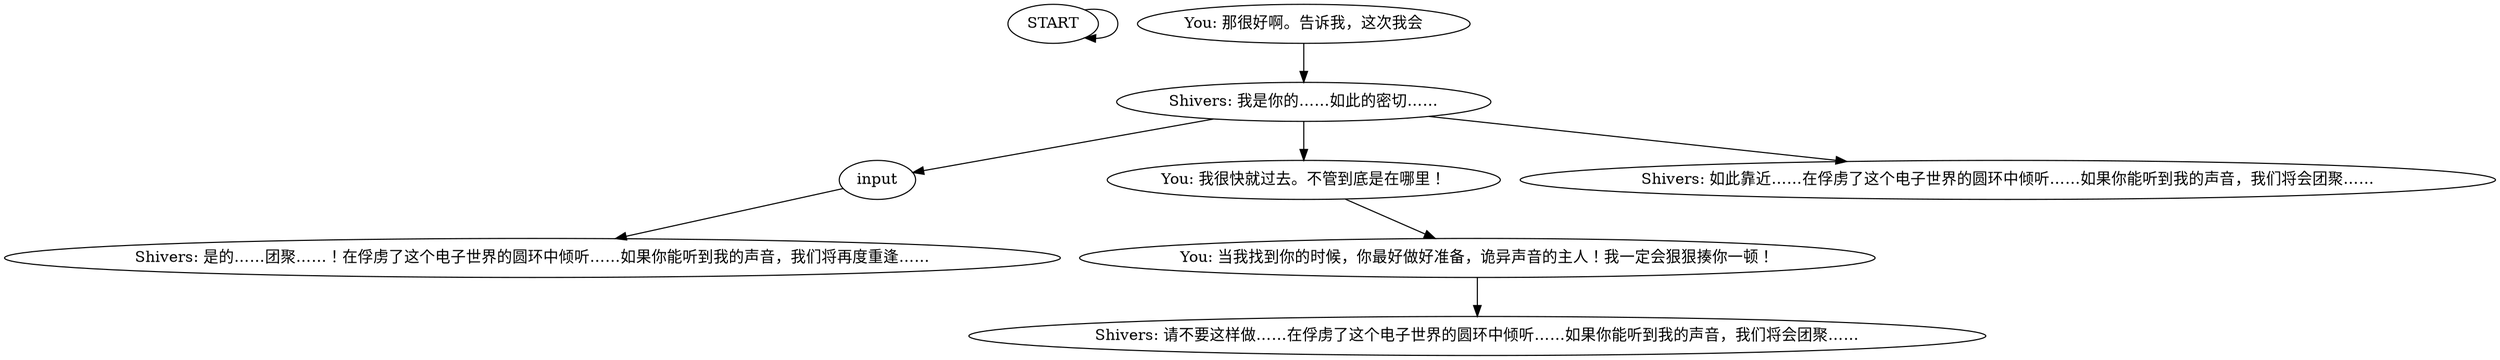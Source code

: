 # APT ORB / rugcoat
# This is the fifth Shivers in the coat quest. It is Very Difficult.
# ==================================================
digraph G {
	  0 [label="START"];
	  1 [label="input"];
	  2 [label="You: 我很快就过去。不管到底是在哪里！"];
	  3 [label="You: 当我找到你的时候，你最好做好准备，诡异声音的主人！我一定会狠狠揍你一顿！"];
	  4 [label="Shivers: 是的……团聚……！在俘虏了这个电子世界的圆环中倾听……如果你能听到我的声音，我们将再度重逢……"];
	  5 [label="Shivers: 我是你的……如此的密切……"];
	  6 [label="Shivers: 如此靠近……在俘虏了这个电子世界的圆环中倾听……如果你能听到我的声音，我们将会团聚……"];
	  7 [label="You: 那很好啊。告诉我，这次我会"];
	  8 [label="Shivers: 请不要这样做……在俘虏了这个电子世界的圆环中倾听……如果你能听到我的声音，我们将会团聚……"];
	  0 -> 0
	  1 -> 4
	  2 -> 3
	  3 -> 8
	  5 -> 1
	  5 -> 2
	  5 -> 6
	  7 -> 5
}

